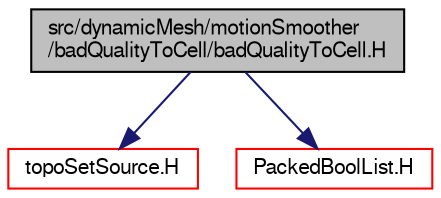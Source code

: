 digraph "src/dynamicMesh/motionSmoother/badQualityToCell/badQualityToCell.H"
{
  bgcolor="transparent";
  edge [fontname="FreeSans",fontsize="10",labelfontname="FreeSans",labelfontsize="10"];
  node [fontname="FreeSans",fontsize="10",shape=record];
  Node0 [label="src/dynamicMesh/motionSmoother\l/badQualityToCell/badQualityToCell.H",height=0.2,width=0.4,color="black", fillcolor="grey75", style="filled", fontcolor="black"];
  Node0 -> Node1 [color="midnightblue",fontsize="10",style="solid",fontname="FreeSans"];
  Node1 [label="topoSetSource.H",height=0.2,width=0.4,color="red",URL="$a08159.html"];
  Node0 -> Node146 [color="midnightblue",fontsize="10",style="solid",fontname="FreeSans"];
  Node146 [label="PackedBoolList.H",height=0.2,width=0.4,color="red",URL="$a08696.html"];
}
